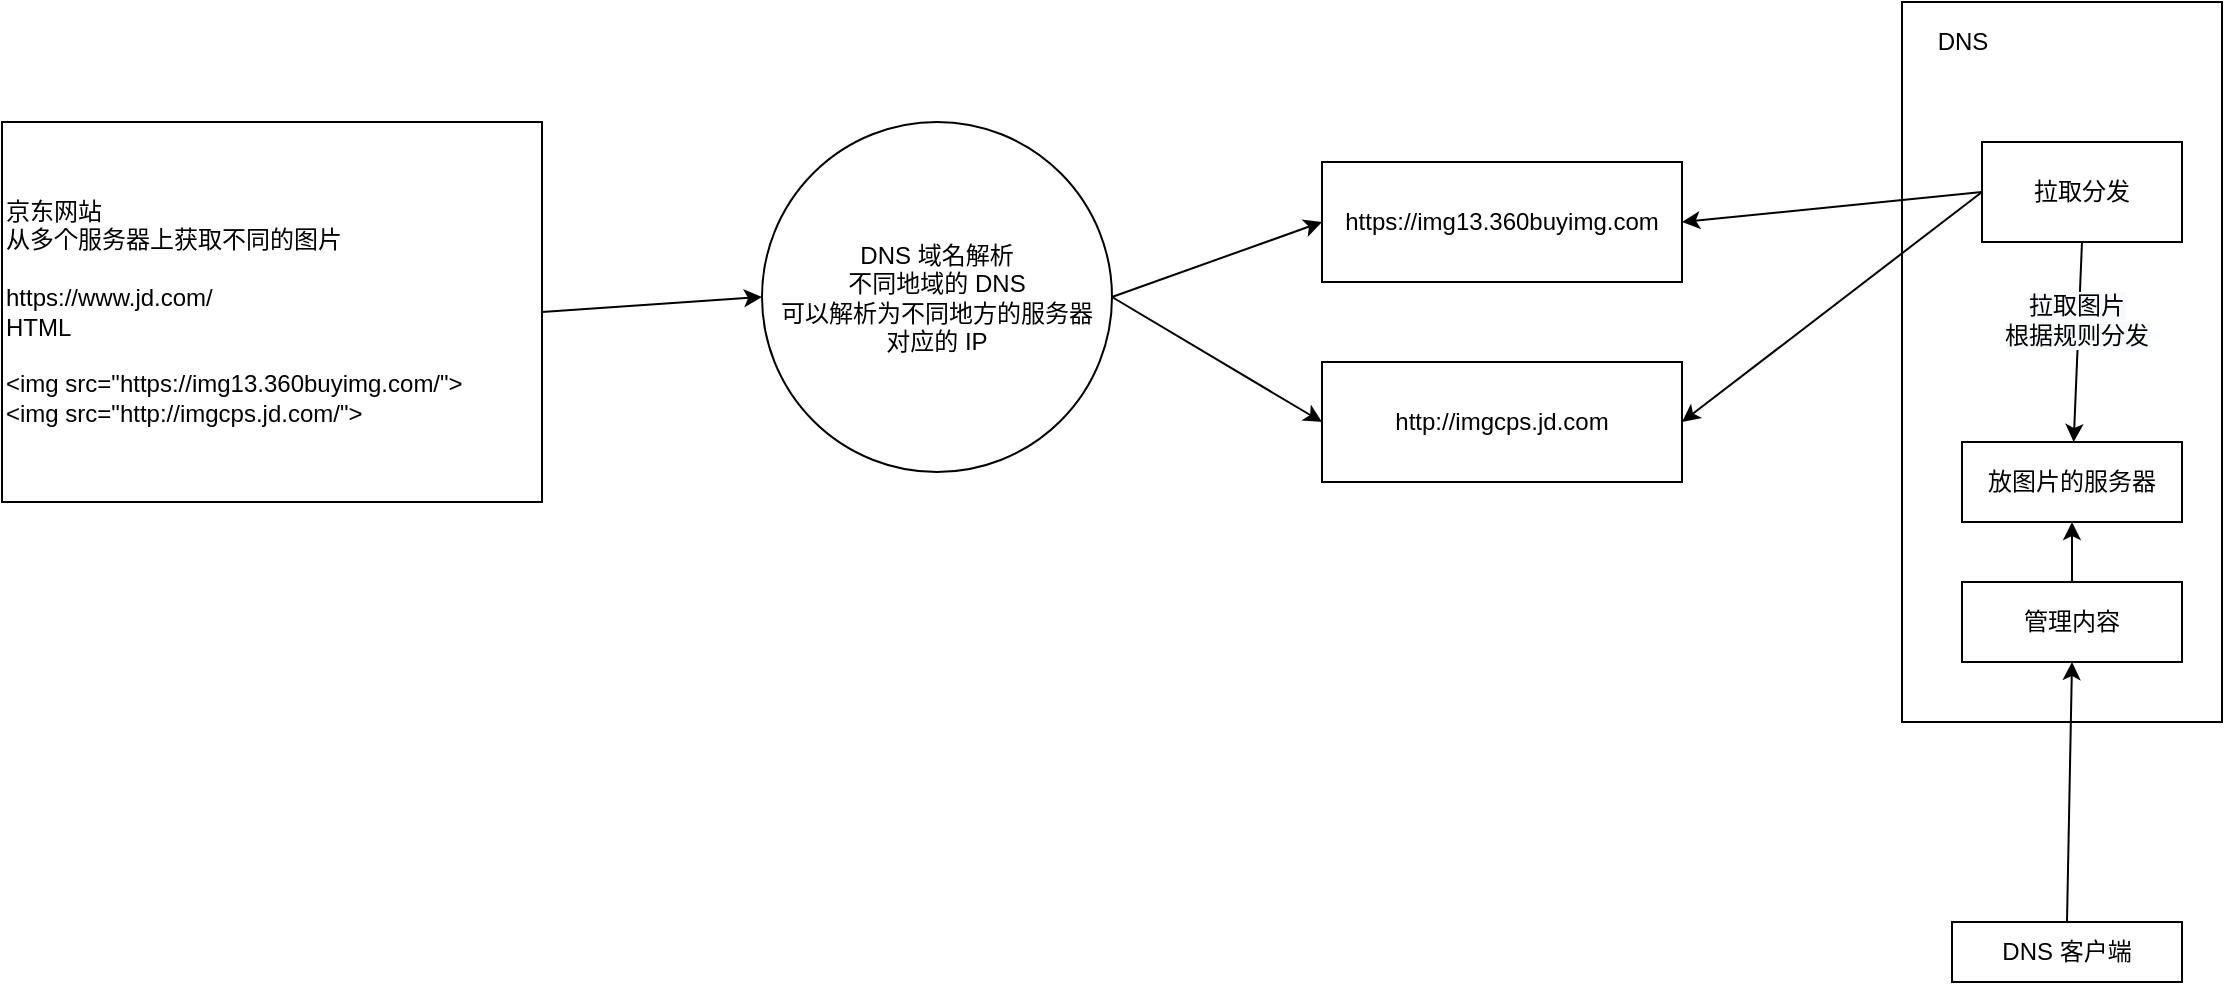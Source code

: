 <mxfile version="14.5.3" type="github">
  <diagram id="Apu4NWYd2kTusmbhQi0U" name="Page-1">
    <mxGraphModel dx="2249" dy="734" grid="1" gridSize="10" guides="1" tooltips="1" connect="1" arrows="1" fold="1" page="1" pageScale="1" pageWidth="827" pageHeight="1169" math="0" shadow="0">
      <root>
        <mxCell id="0" />
        <mxCell id="1" parent="0" />
        <mxCell id="bwydzRYXnSfRE_piteOG-1" value="" style="rounded=0;whiteSpace=wrap;html=1;align=left;" vertex="1" parent="1">
          <mxGeometry x="750" y="140" width="160" height="360" as="geometry" />
        </mxCell>
        <mxCell id="50E75bxeyg_KqdB3qLli-13" style="edgeStyle=none;rounded=0;orthogonalLoop=1;jettySize=auto;html=1;exitX=1;exitY=0.5;exitDx=0;exitDy=0;entryX=0;entryY=0.5;entryDx=0;entryDy=0;" parent="1" source="50E75bxeyg_KqdB3qLli-3" target="50E75bxeyg_KqdB3qLli-12" edge="1">
          <mxGeometry relative="1" as="geometry" />
        </mxCell>
        <mxCell id="50E75bxeyg_KqdB3qLli-3" value="京东网站&lt;br&gt;从多个服务器上获取不同的图片&lt;br&gt;&lt;br&gt;https://www.jd.com/&lt;br&gt;HTML&lt;br&gt;&lt;br&gt;&amp;lt;img src=&quot;https://img13.360buyimg.com/&quot;&amp;gt;&lt;br&gt;&amp;lt;img src=&quot;http://imgcps.jd.com/&quot;&amp;gt;" style="rounded=0;whiteSpace=wrap;html=1;align=left;" parent="1" vertex="1">
          <mxGeometry x="-200" y="200" width="270" height="190" as="geometry" />
        </mxCell>
        <mxCell id="50E75bxeyg_KqdB3qLli-4" value="&lt;span style=&quot;text-align: left&quot;&gt;https://img13.360buyimg.com&lt;/span&gt;" style="rounded=0;whiteSpace=wrap;html=1;" parent="1" vertex="1">
          <mxGeometry x="460" y="220" width="180" height="60" as="geometry" />
        </mxCell>
        <mxCell id="50E75bxeyg_KqdB3qLli-5" value="&lt;span style=&quot;text-align: left&quot;&gt;http://imgcps.jd.com&lt;/span&gt;" style="rounded=0;whiteSpace=wrap;html=1;" parent="1" vertex="1">
          <mxGeometry x="460" y="320" width="180" height="60" as="geometry" />
        </mxCell>
        <mxCell id="50E75bxeyg_KqdB3qLli-6" value="放图片的服务器" style="rounded=0;whiteSpace=wrap;html=1;" parent="1" vertex="1">
          <mxGeometry x="780" y="360" width="110" height="40" as="geometry" />
        </mxCell>
        <mxCell id="50E75bxeyg_KqdB3qLli-8" style="rounded=0;orthogonalLoop=1;jettySize=auto;html=1;exitX=0.5;exitY=1;exitDx=0;exitDy=0;" parent="1" source="50E75bxeyg_KqdB3qLli-7" target="50E75bxeyg_KqdB3qLli-6" edge="1">
          <mxGeometry relative="1" as="geometry" />
        </mxCell>
        <mxCell id="50E75bxeyg_KqdB3qLli-9" value="&lt;span style=&quot;font-size: 12px ; background-color: rgb(248 , 249 , 250)&quot;&gt;拉取图片&lt;/span&gt;&lt;br style=&quot;font-size: 12px ; background-color: rgb(248 , 249 , 250)&quot;&gt;&lt;span style=&quot;font-size: 12px ; background-color: rgb(248 , 249 , 250)&quot;&gt;根据规则分发&lt;/span&gt;" style="edgeLabel;html=1;align=center;verticalAlign=middle;resizable=0;points=[];" parent="50E75bxeyg_KqdB3qLli-8" vertex="1" connectable="0">
          <mxGeometry x="-0.233" y="-2" relative="1" as="geometry">
            <mxPoint as="offset" />
          </mxGeometry>
        </mxCell>
        <mxCell id="50E75bxeyg_KqdB3qLli-10" style="rounded=0;orthogonalLoop=1;jettySize=auto;html=1;exitX=0;exitY=0.5;exitDx=0;exitDy=0;entryX=1;entryY=0.5;entryDx=0;entryDy=0;" parent="1" source="50E75bxeyg_KqdB3qLli-7" target="50E75bxeyg_KqdB3qLli-4" edge="1">
          <mxGeometry relative="1" as="geometry" />
        </mxCell>
        <mxCell id="50E75bxeyg_KqdB3qLli-11" style="edgeStyle=none;rounded=0;orthogonalLoop=1;jettySize=auto;html=1;exitX=0;exitY=0.5;exitDx=0;exitDy=0;entryX=1;entryY=0.5;entryDx=0;entryDy=0;" parent="1" source="50E75bxeyg_KqdB3qLli-7" target="50E75bxeyg_KqdB3qLli-5" edge="1">
          <mxGeometry relative="1" as="geometry" />
        </mxCell>
        <mxCell id="50E75bxeyg_KqdB3qLli-7" value="拉取分发" style="rounded=0;whiteSpace=wrap;html=1;" parent="1" vertex="1">
          <mxGeometry x="790" y="210" width="100" height="50" as="geometry" />
        </mxCell>
        <mxCell id="50E75bxeyg_KqdB3qLli-14" style="edgeStyle=none;rounded=0;orthogonalLoop=1;jettySize=auto;html=1;exitX=1;exitY=0.5;exitDx=0;exitDy=0;entryX=0;entryY=0.5;entryDx=0;entryDy=0;" parent="1" source="50E75bxeyg_KqdB3qLli-12" target="50E75bxeyg_KqdB3qLli-4" edge="1">
          <mxGeometry relative="1" as="geometry" />
        </mxCell>
        <mxCell id="50E75bxeyg_KqdB3qLli-15" style="edgeStyle=none;rounded=0;orthogonalLoop=1;jettySize=auto;html=1;exitX=1;exitY=0.5;exitDx=0;exitDy=0;entryX=0;entryY=0.5;entryDx=0;entryDy=0;" parent="1" source="50E75bxeyg_KqdB3qLli-12" target="50E75bxeyg_KqdB3qLli-5" edge="1">
          <mxGeometry relative="1" as="geometry" />
        </mxCell>
        <mxCell id="50E75bxeyg_KqdB3qLli-12" value="DNS 域名解析&lt;br&gt;不同地域的 DNS&lt;br&gt;可以解析为不同地方的服务器&lt;br&gt;对应的 IP" style="ellipse;whiteSpace=wrap;html=1;aspect=fixed;" parent="1" vertex="1">
          <mxGeometry x="180" y="200" width="175" height="175" as="geometry" />
        </mxCell>
        <mxCell id="bwydzRYXnSfRE_piteOG-4" value="DNS" style="text;html=1;align=center;verticalAlign=middle;resizable=0;points=[];autosize=1;" vertex="1" parent="1">
          <mxGeometry x="760" y="150" width="40" height="20" as="geometry" />
        </mxCell>
        <mxCell id="bwydzRYXnSfRE_piteOG-8" style="edgeStyle=none;rounded=0;orthogonalLoop=1;jettySize=auto;html=1;exitX=0.5;exitY=0;exitDx=0;exitDy=0;entryX=0.5;entryY=1;entryDx=0;entryDy=0;" edge="1" parent="1" source="bwydzRYXnSfRE_piteOG-5" target="50E75bxeyg_KqdB3qLli-6">
          <mxGeometry relative="1" as="geometry" />
        </mxCell>
        <mxCell id="bwydzRYXnSfRE_piteOG-5" value="管理内容" style="rounded=0;whiteSpace=wrap;html=1;" vertex="1" parent="1">
          <mxGeometry x="780" y="430" width="110" height="40" as="geometry" />
        </mxCell>
        <mxCell id="bwydzRYXnSfRE_piteOG-7" style="edgeStyle=none;rounded=0;orthogonalLoop=1;jettySize=auto;html=1;exitX=0.5;exitY=0;exitDx=0;exitDy=0;entryX=0.5;entryY=1;entryDx=0;entryDy=0;" edge="1" parent="1" source="bwydzRYXnSfRE_piteOG-6" target="bwydzRYXnSfRE_piteOG-5">
          <mxGeometry relative="1" as="geometry" />
        </mxCell>
        <mxCell id="bwydzRYXnSfRE_piteOG-6" value="DNS 客户端" style="rounded=0;whiteSpace=wrap;html=1;" vertex="1" parent="1">
          <mxGeometry x="775" y="600" width="115" height="30" as="geometry" />
        </mxCell>
      </root>
    </mxGraphModel>
  </diagram>
</mxfile>
